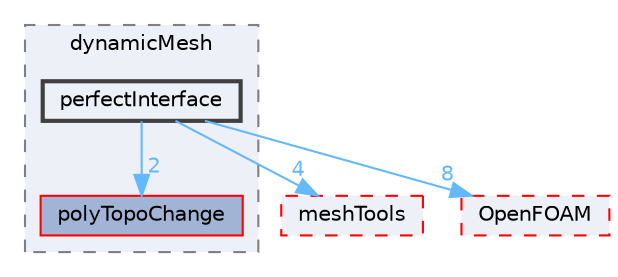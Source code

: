 digraph "src/dynamicMesh/perfectInterface"
{
 // LATEX_PDF_SIZE
  bgcolor="transparent";
  edge [fontname=Helvetica,fontsize=10,labelfontname=Helvetica,labelfontsize=10];
  node [fontname=Helvetica,fontsize=10,shape=box,height=0.2,width=0.4];
  compound=true
  subgraph clusterdir_63742796c427c97a292c80f7db71da36 {
    graph [ bgcolor="#edf0f7", pencolor="grey50", label="dynamicMesh", fontname=Helvetica,fontsize=10 style="filled,dashed", URL="dir_63742796c427c97a292c80f7db71da36.html",tooltip=""]
  dir_1dcc9f8d039401a5088c21c8f851d182 [label="polyTopoChange", fillcolor="#a2b4d6", color="red", style="filled", URL="dir_1dcc9f8d039401a5088c21c8f851d182.html",tooltip=""];
  dir_7067571b3697f161521131f0af8a95e3 [label="perfectInterface", fillcolor="#edf0f7", color="grey25", style="filled,bold", URL="dir_7067571b3697f161521131f0af8a95e3.html",tooltip=""];
  }
  dir_ae30ad0bef50cf391b24c614251bb9fd [label="meshTools", fillcolor="#edf0f7", color="red", style="filled,dashed", URL="dir_ae30ad0bef50cf391b24c614251bb9fd.html",tooltip=""];
  dir_c5473ff19b20e6ec4dfe5c310b3778a8 [label="OpenFOAM", fillcolor="#edf0f7", color="red", style="filled,dashed", URL="dir_c5473ff19b20e6ec4dfe5c310b3778a8.html",tooltip=""];
  dir_7067571b3697f161521131f0af8a95e3->dir_1dcc9f8d039401a5088c21c8f851d182 [headlabel="2", labeldistance=1.5 headhref="dir_002869_002997.html" href="dir_002869_002997.html" color="steelblue1" fontcolor="steelblue1"];
  dir_7067571b3697f161521131f0af8a95e3->dir_ae30ad0bef50cf391b24c614251bb9fd [headlabel="4", labeldistance=1.5 headhref="dir_002869_002382.html" href="dir_002869_002382.html" color="steelblue1" fontcolor="steelblue1"];
  dir_7067571b3697f161521131f0af8a95e3->dir_c5473ff19b20e6ec4dfe5c310b3778a8 [headlabel="8", labeldistance=1.5 headhref="dir_002869_002695.html" href="dir_002869_002695.html" color="steelblue1" fontcolor="steelblue1"];
}
